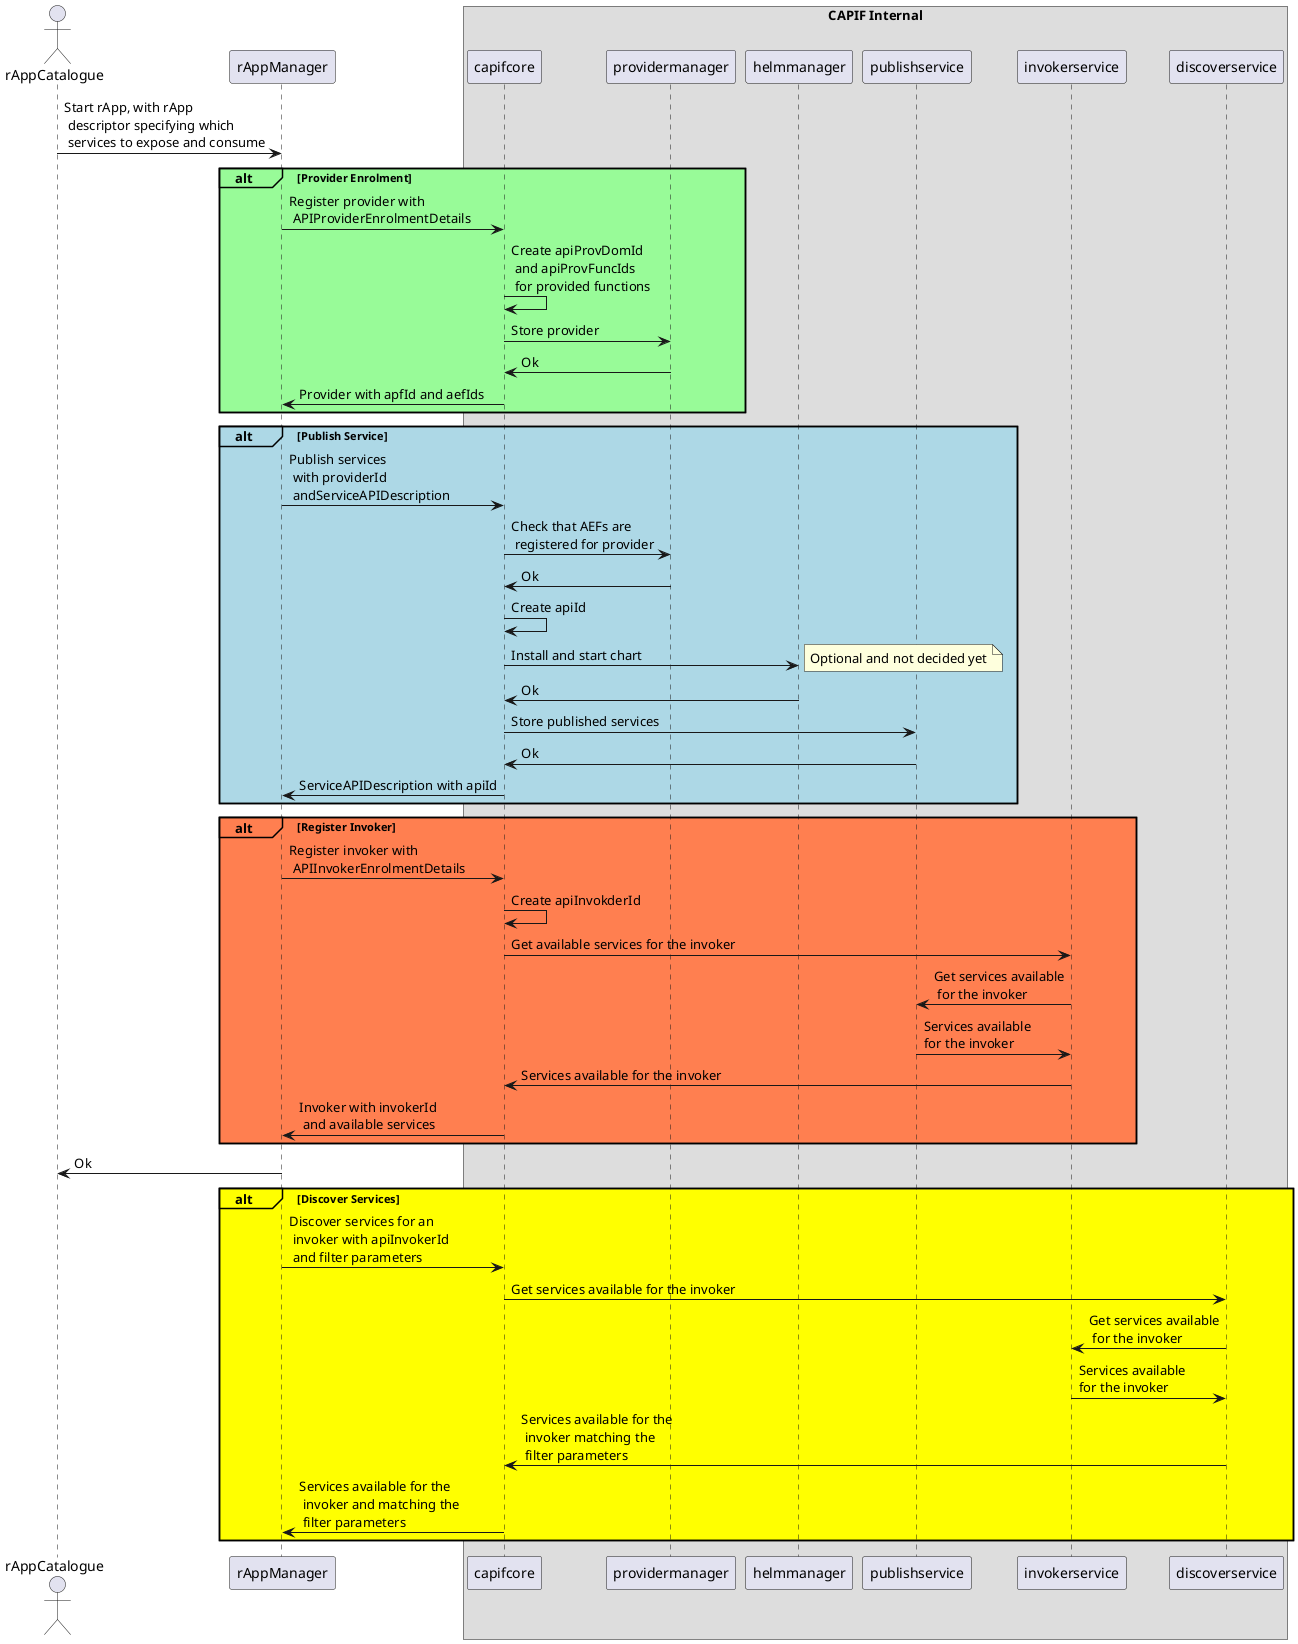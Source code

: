 @startuml Register Provider
actor rAppCatalogue
participant rAppManager
box "CAPIF Internal"
participant capifcore
participant providermanager
participant helmmanager
participant publishservice
participant invokerservice
participant discoverservice
end box

rAppCatalogue->rAppManager: Start rApp, with rApp\n descriptor specifying which\n services to expose and consume
alt#paleGreen #paleGreen Provider Enrolment
    rAppManager->capifcore: Register provider with\n APIProviderEnrolmentDetails
    capifcore->capifcore: Create apiProvDomId\n and apiProvFuncIds\n for provided functions
    capifcore->providermanager:Store provider
    providermanager->capifcore: Ok
    capifcore->rAppManager: Provider with apfId and aefIds
end
alt#LightBlue #LightBlue Publish Service
    rAppManager->capifcore: Publish services\n with providerId\n andServiceAPIDescription
    capifcore->providermanager: Check that AEFs are\n registered for provider
    providermanager->capifcore: Ok
    capifcore->capifcore: Create apiId
    capifcore->helmmanager: Install and start chart
    note right: Optional and not decided yet
    helmmanager->capifcore: Ok
    capifcore->publishservice: Store published services
    publishservice->capifcore: Ok
    capifcore->rAppManager: ServiceAPIDescription with apiId
end
alt#coral #coral Register Invoker
    rAppManager->capifcore: Register invoker with\n APIInvokerEnrolmentDetails
    capifcore->capifcore: Create apiInvokderId
    capifcore->invokerservice:Get available services for the invoker
    invokerservice->publishservice: Get services available\n for the invoker
    publishservice->invokerservice: Services available \nfor the invoker
    invokerservice->capifcore: Services available for the invoker
    capifcore->rAppManager: Invoker with invokerId\n and available services
end
rAppManager->rAppCatalogue: Ok

alt#Yellow #Yellow Discover Services
    rAppManager->capifcore: Discover services for an\n invoker with apiInvokerId\n and filter parameters
    capifcore->discoverservice: Get services available for the invoker
    discoverservice->invokerservice: Get services available\n for the invoker
    invokerservice->discoverservice: Services available \nfor the invoker
    discoverservice->capifcore: Services available for the\n invoker matching the\n filter parameters
    capifcore->rAppManager: Services available for the\n invoker and matching the\n filter parameters
end
@enduml